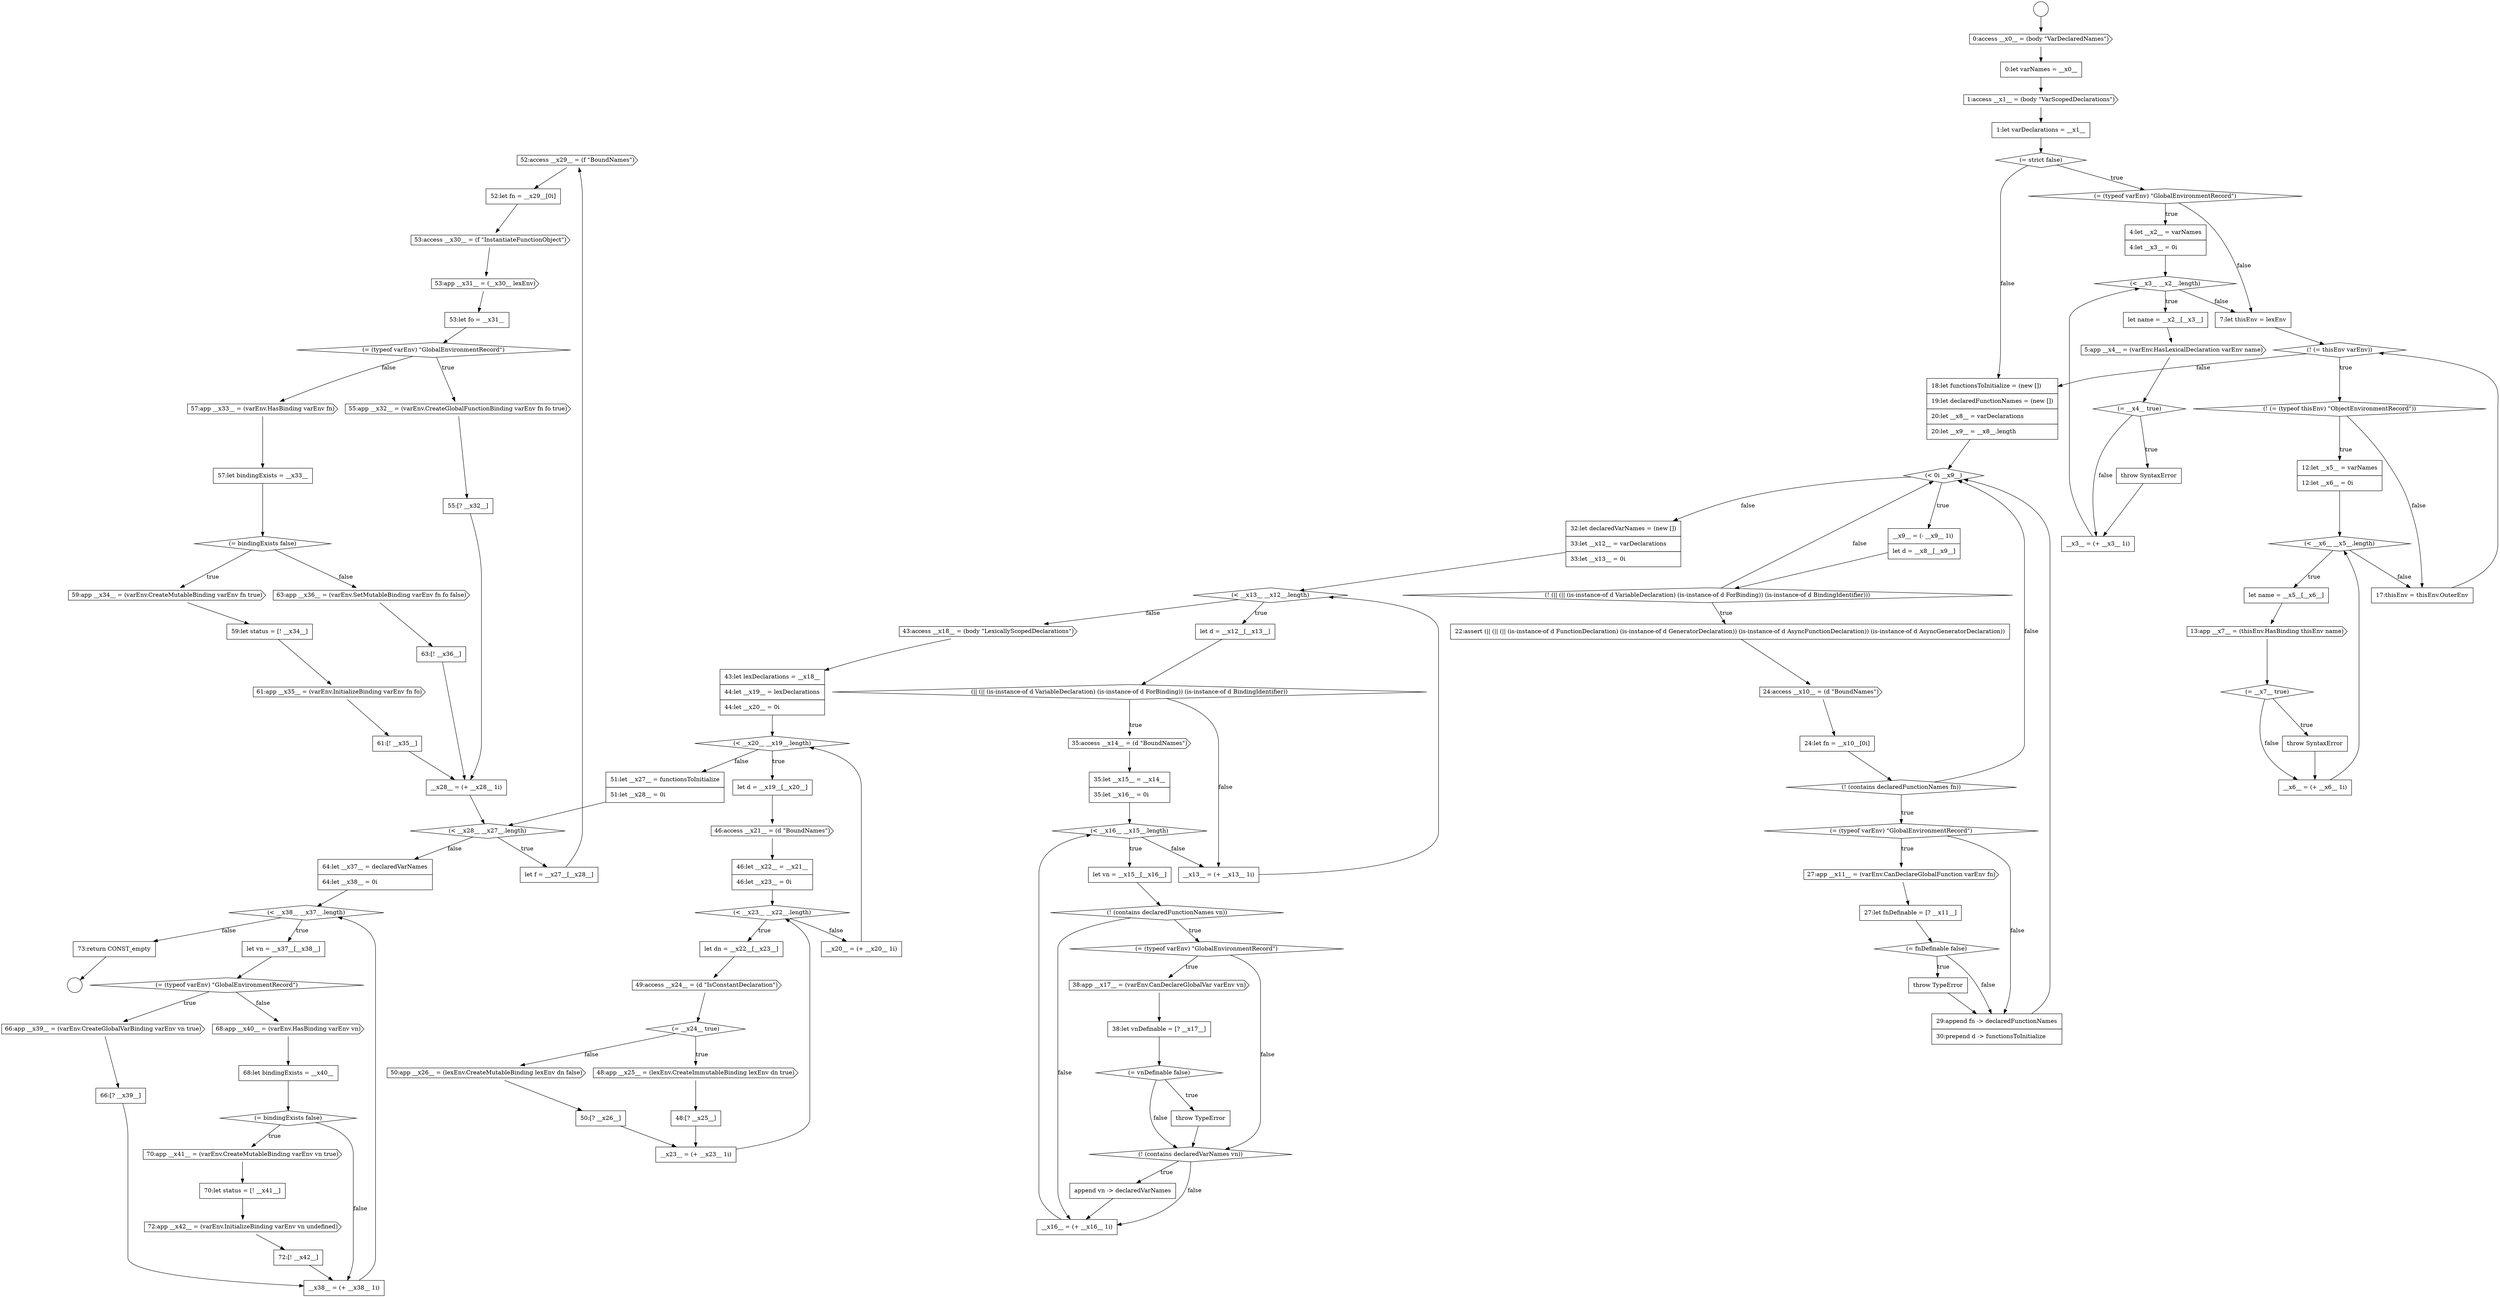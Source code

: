digraph {
  node12052 [shape=cds, label=<<font color="black">52:access __x29__ = (f &quot;BoundNames&quot;)</font>> color="black" fillcolor="white" style=filled]
  node11998 [shape=none, margin=0, label=<<font color="black">
    <table border="0" cellborder="1" cellspacing="0" cellpadding="10">
      <tr><td align="left">throw SyntaxError</td></tr>
    </table>
  </font>> color="black" fillcolor="white" style=filled]
  node12055 [shape=cds, label=<<font color="black">53:app __x31__ = (__x30__ lexEnv)</font>> color="black" fillcolor="white" style=filled]
  node12057 [shape=diamond, label=<<font color="black">(= (typeof varEnv) &quot;GlobalEnvironmentRecord&quot;)</font>> color="black" fillcolor="white" style=filled]
  node12030 [shape=none, margin=0, label=<<font color="black">
    <table border="0" cellborder="1" cellspacing="0" cellpadding="10">
      <tr><td align="left">append vn -&gt; declaredVarNames</td></tr>
    </table>
  </font>> color="black" fillcolor="white" style=filled]
  node12013 [shape=none, margin=0, label=<<font color="black">
    <table border="0" cellborder="1" cellspacing="0" cellpadding="10">
      <tr><td align="left">throw TypeError</td></tr>
    </table>
  </font>> color="black" fillcolor="white" style=filled]
  node12040 [shape=none, margin=0, label=<<font color="black">
    <table border="0" cellborder="1" cellspacing="0" cellpadding="10">
      <tr><td align="left">let dn = __x22__[__x23__]</td></tr>
    </table>
  </font>> color="black" fillcolor="white" style=filled]
  node12084 [shape=none, margin=0, label=<<font color="black">
    <table border="0" cellborder="1" cellspacing="0" cellpadding="10">
      <tr><td align="left">73:return CONST_empty</td></tr>
    </table>
  </font>> color="black" fillcolor="white" style=filled]
  node11994 [shape=diamond, label=<<font color="black">(&lt; __x6__ __x5__.length)</font>> color="black" fillcolor="white" style=filled]
  node12077 [shape=none, margin=0, label=<<font color="black">
    <table border="0" cellborder="1" cellspacing="0" cellpadding="10">
      <tr><td align="left">68:let bindingExists = __x40__</td></tr>
    </table>
  </font>> color="black" fillcolor="white" style=filled]
  node12026 [shape=none, margin=0, label=<<font color="black">
    <table border="0" cellborder="1" cellspacing="0" cellpadding="10">
      <tr><td align="left">38:let vnDefinable = [? __x17__]</td></tr>
    </table>
  </font>> color="black" fillcolor="white" style=filled]
  node12009 [shape=diamond, label=<<font color="black">(= (typeof varEnv) &quot;GlobalEnvironmentRecord&quot;)</font>> color="black" fillcolor="white" style=filled]
  node12062 [shape=diamond, label=<<font color="black">(= bindingExists false)</font>> color="black" fillcolor="white" style=filled]
  node11977 [shape=cds, label=<<font color="black">0:access __x0__ = (body &quot;VarDeclaredNames&quot;)</font>> color="black" fillcolor="white" style=filled]
  node11976 [shape=circle label=" " color="black" fillcolor="white" style=filled]
  node12046 [shape=none, margin=0, label=<<font color="black">
    <table border="0" cellborder="1" cellspacing="0" cellpadding="10">
      <tr><td align="left">50:[? __x26__]</td></tr>
    </table>
  </font>> color="black" fillcolor="white" style=filled]
  node12065 [shape=cds, label=<<font color="black">61:app __x35__ = (varEnv.InitializeBinding varEnv fn fo)</font>> color="black" fillcolor="white" style=filled]
  node12003 [shape=none, margin=0, label=<<font color="black">
    <table border="0" cellborder="1" cellspacing="0" cellpadding="10">
      <tr><td align="left">__x9__ = (- __x9__ 1i)</td></tr>
      <tr><td align="left">let d = __x8__[__x9__]</td></tr>
    </table>
  </font>> color="black" fillcolor="white" style=filled]
  node11986 [shape=cds, label=<<font color="black">5:app __x4__ = (varEnv.HasLexicalDeclaration varEnv name)</font>> color="black" fillcolor="white" style=filled]
  node11981 [shape=diamond, label=<<font color="black">(= strict false)</font>> color="black" fillcolor="white" style=filled]
  node11991 [shape=diamond, label=<<font color="black">(! (= thisEnv varEnv))</font>> color="black" fillcolor="white" style=filled]
  node12018 [shape=diamond, label=<<font color="black">(|| (|| (is-instance-of d VariableDeclaration) (is-instance-of d ForBinding)) (is-instance-of d BindingIdentifier))</font>> color="black" fillcolor="white" style=filled]
  node12023 [shape=diamond, label=<<font color="black">(! (contains declaredFunctionNames vn))</font>> color="black" fillcolor="white" style=filled]
  node12069 [shape=none, margin=0, label=<<font color="black">
    <table border="0" cellborder="1" cellspacing="0" cellpadding="10">
      <tr><td align="left">__x28__ = (+ __x28__ 1i)</td></tr>
    </table>
  </font>> color="black" fillcolor="white" style=filled]
  node12051 [shape=none, margin=0, label=<<font color="black">
    <table border="0" cellborder="1" cellspacing="0" cellpadding="10">
      <tr><td align="left">let f = __x27__[__x28__]</td></tr>
    </table>
  </font>> color="black" fillcolor="white" style=filled]
  node12041 [shape=cds, label=<<font color="black">49:access __x24__ = (d &quot;IsConstantDeclaration&quot;)</font>> color="black" fillcolor="white" style=filled]
  node12008 [shape=diamond, label=<<font color="black">(! (contains declaredFunctionNames fn))</font>> color="black" fillcolor="white" style=filled]
  node12036 [shape=none, margin=0, label=<<font color="black">
    <table border="0" cellborder="1" cellspacing="0" cellpadding="10">
      <tr><td align="left">let d = __x19__[__x20__]</td></tr>
    </table>
  </font>> color="black" fillcolor="white" style=filled]
  node12029 [shape=diamond, label=<<font color="black">(! (contains declaredVarNames vn))</font>> color="black" fillcolor="white" style=filled]
  node11984 [shape=diamond, label=<<font color="black">(&lt; __x3__ __x2__.length)</font>> color="black" fillcolor="white" style=filled]
  node12068 [shape=none, margin=0, label=<<font color="black">
    <table border="0" cellborder="1" cellspacing="0" cellpadding="10">
      <tr><td align="left">63:[! __x36__]</td></tr>
    </table>
  </font>> color="black" fillcolor="white" style=filled]
  node12073 [shape=diamond, label=<<font color="black">(= (typeof varEnv) &quot;GlobalEnvironmentRecord&quot;)</font>> color="black" fillcolor="white" style=filled]
  node11993 [shape=none, margin=0, label=<<font color="black">
    <table border="0" cellborder="1" cellspacing="0" cellpadding="10">
      <tr><td align="left">12:let __x5__ = varNames</td></tr>
      <tr><td align="left">12:let __x6__ = 0i</td></tr>
    </table>
  </font>> color="black" fillcolor="white" style=filled]
  node12078 [shape=diamond, label=<<font color="black">(= bindingExists false)</font>> color="black" fillcolor="white" style=filled]
  node12012 [shape=diamond, label=<<font color="black">(= fnDefinable false)</font>> color="black" fillcolor="white" style=filled]
  node12083 [shape=none, margin=0, label=<<font color="black">
    <table border="0" cellborder="1" cellspacing="0" cellpadding="10">
      <tr><td align="left">__x38__ = (+ __x38__ 1i)</td></tr>
    </table>
  </font>> color="black" fillcolor="white" style=filled]
  node12037 [shape=cds, label=<<font color="black">46:access __x21__ = (d &quot;BoundNames&quot;)</font>> color="black" fillcolor="white" style=filled]
  node12058 [shape=cds, label=<<font color="black">55:app __x32__ = (varEnv.CreateGlobalFunctionBinding varEnv fn fo true)</font>> color="black" fillcolor="white" style=filled]
  node11980 [shape=none, margin=0, label=<<font color="black">
    <table border="0" cellborder="1" cellspacing="0" cellpadding="10">
      <tr><td align="left">1:let varDeclarations = __x1__</td></tr>
    </table>
  </font>> color="black" fillcolor="white" style=filled]
  node12025 [shape=cds, label=<<font color="black">38:app __x17__ = (varEnv.CanDeclareGlobalVar varEnv vn)</font>> color="black" fillcolor="white" style=filled]
  node12020 [shape=none, margin=0, label=<<font color="black">
    <table border="0" cellborder="1" cellspacing="0" cellpadding="10">
      <tr><td align="left">35:let __x15__ = __x14__</td></tr>
      <tr><td align="left">35:let __x16__ = 0i</td></tr>
    </table>
  </font>> color="black" fillcolor="white" style=filled]
  node12033 [shape=cds, label=<<font color="black">43:access __x18__ = (body &quot;LexicallyScopedDeclarations&quot;)</font>> color="black" fillcolor="white" style=filled]
  node12016 [shape=diamond, label=<<font color="black">(&lt; __x13__ __x12__.length)</font>> color="black" fillcolor="white" style=filled]
  node12063 [shape=cds, label=<<font color="black">59:app __x34__ = (varEnv.CreateMutableBinding varEnv fn true)</font>> color="black" fillcolor="white" style=filled]
  node12019 [shape=cds, label=<<font color="black">35:access __x14__ = (d &quot;BoundNames&quot;)</font>> color="black" fillcolor="white" style=filled]
  node12045 [shape=cds, label=<<font color="black">50:app __x26__ = (lexEnv.CreateMutableBinding lexEnv dn false)</font>> color="black" fillcolor="white" style=filled]
  node12005 [shape=none, margin=0, label=<<font color="black">
    <table border="0" cellborder="1" cellspacing="0" cellpadding="10">
      <tr><td align="left">22:assert (|| (|| (|| (is-instance-of d FunctionDeclaration) (is-instance-of d GeneratorDeclaration)) (is-instance-of d AsyncFunctionDeclaration)) (is-instance-of d AsyncGeneratorDeclaration))</td></tr>
    </table>
  </font>> color="black" fillcolor="white" style=filled]
  node12004 [shape=diamond, label=<<font color="black">(! (|| (|| (is-instance-of d VariableDeclaration) (is-instance-of d ForBinding)) (is-instance-of d BindingIdentifier)))</font>> color="black" fillcolor="white" style=filled]
  node12059 [shape=none, margin=0, label=<<font color="black">
    <table border="0" cellborder="1" cellspacing="0" cellpadding="10">
      <tr><td align="left">55:[? __x32__]</td></tr>
    </table>
  </font>> color="black" fillcolor="white" style=filled]
  node11997 [shape=diamond, label=<<font color="black">(= __x7__ true)</font>> color="black" fillcolor="white" style=filled]
  node12074 [shape=cds, label=<<font color="black">66:app __x39__ = (varEnv.CreateGlobalVarBinding varEnv vn true)</font>> color="black" fillcolor="white" style=filled]
  node11987 [shape=diamond, label=<<font color="black">(= __x4__ true)</font>> color="black" fillcolor="white" style=filled]
  node12072 [shape=none, margin=0, label=<<font color="black">
    <table border="0" cellborder="1" cellspacing="0" cellpadding="10">
      <tr><td align="left">let vn = __x37__[__x38__]</td></tr>
    </table>
  </font>> color="black" fillcolor="white" style=filled]
  node12028 [shape=none, margin=0, label=<<font color="black">
    <table border="0" cellborder="1" cellspacing="0" cellpadding="10">
      <tr><td align="left">throw TypeError</td></tr>
    </table>
  </font>> color="black" fillcolor="white" style=filled]
  node11983 [shape=none, margin=0, label=<<font color="black">
    <table border="0" cellborder="1" cellspacing="0" cellpadding="10">
      <tr><td align="left">4:let __x2__ = varNames</td></tr>
      <tr><td align="left">4:let __x3__ = 0i</td></tr>
    </table>
  </font>> color="black" fillcolor="white" style=filled]
  node12038 [shape=none, margin=0, label=<<font color="black">
    <table border="0" cellborder="1" cellspacing="0" cellpadding="10">
      <tr><td align="left">46:let __x22__ = __x21__</td></tr>
      <tr><td align="left">46:let __x23__ = 0i</td></tr>
    </table>
  </font>> color="black" fillcolor="white" style=filled]
  node12011 [shape=none, margin=0, label=<<font color="black">
    <table border="0" cellborder="1" cellspacing="0" cellpadding="10">
      <tr><td align="left">27:let fnDefinable = [? __x11__]</td></tr>
    </table>
  </font>> color="black" fillcolor="white" style=filled]
  node12067 [shape=cds, label=<<font color="black">63:app __x36__ = (varEnv.SetMutableBinding varEnv fn fo false)</font>> color="black" fillcolor="white" style=filled]
  node12053 [shape=none, margin=0, label=<<font color="black">
    <table border="0" cellborder="1" cellspacing="0" cellpadding="10">
      <tr><td align="left">52:let fn = __x29__[0i]</td></tr>
    </table>
  </font>> color="black" fillcolor="white" style=filled]
  node11996 [shape=cds, label=<<font color="black">13:app __x7__ = (thisEnv.HasBinding thisEnv name)</font>> color="black" fillcolor="white" style=filled]
  node12032 [shape=none, margin=0, label=<<font color="black">
    <table border="0" cellborder="1" cellspacing="0" cellpadding="10">
      <tr><td align="left">__x13__ = (+ __x13__ 1i)</td></tr>
    </table>
  </font>> color="black" fillcolor="white" style=filled]
  node12082 [shape=none, margin=0, label=<<font color="black">
    <table border="0" cellborder="1" cellspacing="0" cellpadding="10">
      <tr><td align="left">72:[! __x42__]</td></tr>
    </table>
  </font>> color="black" fillcolor="white" style=filled]
  node12034 [shape=none, margin=0, label=<<font color="black">
    <table border="0" cellborder="1" cellspacing="0" cellpadding="10">
      <tr><td align="left">43:let lexDeclarations = __x18__</td></tr>
      <tr><td align="left">44:let __x19__ = lexDeclarations</td></tr>
      <tr><td align="left">44:let __x20__ = 0i</td></tr>
    </table>
  </font>> color="black" fillcolor="white" style=filled]
  node11979 [shape=cds, label=<<font color="black">1:access __x1__ = (body &quot;VarScopedDeclarations&quot;)</font>> color="black" fillcolor="white" style=filled]
  node12064 [shape=none, margin=0, label=<<font color="black">
    <table border="0" cellborder="1" cellspacing="0" cellpadding="10">
      <tr><td align="left">59:let status = [! __x34__]</td></tr>
    </table>
  </font>> color="black" fillcolor="white" style=filled]
  node12015 [shape=none, margin=0, label=<<font color="black">
    <table border="0" cellborder="1" cellspacing="0" cellpadding="10">
      <tr><td align="left">32:let declaredVarNames = (new [])</td></tr>
      <tr><td align="left">33:let __x12__ = varDeclarations</td></tr>
      <tr><td align="left">33:let __x13__ = 0i</td></tr>
    </table>
  </font>> color="black" fillcolor="white" style=filled]
  node12049 [shape=none, margin=0, label=<<font color="black">
    <table border="0" cellborder="1" cellspacing="0" cellpadding="10">
      <tr><td align="left">51:let __x27__ = functionsToInitialize</td></tr>
      <tr><td align="left">51:let __x28__ = 0i</td></tr>
    </table>
  </font>> color="black" fillcolor="white" style=filled]
  node12044 [shape=none, margin=0, label=<<font color="black">
    <table border="0" cellborder="1" cellspacing="0" cellpadding="10">
      <tr><td align="left">48:[? __x25__]</td></tr>
    </table>
  </font>> color="black" fillcolor="white" style=filled]
  node12000 [shape=none, margin=0, label=<<font color="black">
    <table border="0" cellborder="1" cellspacing="0" cellpadding="10">
      <tr><td align="left">17:thisEnv = thisEnv.OuterEnv</td></tr>
    </table>
  </font>> color="black" fillcolor="white" style=filled]
  node12079 [shape=cds, label=<<font color="black">70:app __x41__ = (varEnv.CreateMutableBinding varEnv vn true)</font>> color="black" fillcolor="white" style=filled]
  node12006 [shape=cds, label=<<font color="black">24:access __x10__ = (d &quot;BoundNames&quot;)</font>> color="black" fillcolor="white" style=filled]
  node12060 [shape=cds, label=<<font color="black">57:app __x33__ = (varEnv.HasBinding varEnv fn)</font>> color="black" fillcolor="white" style=filled]
  node12021 [shape=diamond, label=<<font color="black">(&lt; __x16__ __x15__.length)</font>> color="black" fillcolor="white" style=filled]
  node12048 [shape=none, margin=0, label=<<font color="black">
    <table border="0" cellborder="1" cellspacing="0" cellpadding="10">
      <tr><td align="left">__x20__ = (+ __x20__ 1i)</td></tr>
    </table>
  </font>> color="black" fillcolor="white" style=filled]
  node12075 [shape=none, margin=0, label=<<font color="black">
    <table border="0" cellborder="1" cellspacing="0" cellpadding="10">
      <tr><td align="left">66:[? __x39__]</td></tr>
    </table>
  </font>> color="black" fillcolor="white" style=filled]
  node12043 [shape=cds, label=<<font color="black">48:app __x25__ = (lexEnv.CreateImmutableBinding lexEnv dn true)</font>> color="black" fillcolor="white" style=filled]
  node12056 [shape=none, margin=0, label=<<font color="black">
    <table border="0" cellborder="1" cellspacing="0" cellpadding="10">
      <tr><td align="left">53:let fo = __x31__</td></tr>
    </table>
  </font>> color="black" fillcolor="white" style=filled]
  node11989 [shape=none, margin=0, label=<<font color="black">
    <table border="0" cellborder="1" cellspacing="0" cellpadding="10">
      <tr><td align="left">__x3__ = (+ __x3__ 1i)</td></tr>
    </table>
  </font>> color="black" fillcolor="white" style=filled]
  node11988 [shape=none, margin=0, label=<<font color="black">
    <table border="0" cellborder="1" cellspacing="0" cellpadding="10">
      <tr><td align="left">throw SyntaxError</td></tr>
    </table>
  </font>> color="black" fillcolor="white" style=filled]
  node12071 [shape=diamond, label=<<font color="black">(&lt; __x38__ __x37__.length)</font>> color="black" fillcolor="white" style=filled]
  node12001 [shape=none, margin=0, label=<<font color="black">
    <table border="0" cellborder="1" cellspacing="0" cellpadding="10">
      <tr><td align="left">18:let functionsToInitialize = (new [])</td></tr>
      <tr><td align="left">19:let declaredFunctionNames = (new [])</td></tr>
      <tr><td align="left">20:let __x8__ = varDeclarations</td></tr>
      <tr><td align="left">20:let __x9__ = __x8__.length</td></tr>
    </table>
  </font>> color="black" fillcolor="white" style=filled]
  node12014 [shape=none, margin=0, label=<<font color="black">
    <table border="0" cellborder="1" cellspacing="0" cellpadding="10">
      <tr><td align="left">29:append fn -&gt; declaredFunctionNames</td></tr>
      <tr><td align="left">30:prepend d -&gt; functionsToInitialize</td></tr>
    </table>
  </font>> color="black" fillcolor="white" style=filled]
  node12054 [shape=cds, label=<<font color="black">53:access __x30__ = (f &quot;InstantiateFunctionObject&quot;)</font>> color="black" fillcolor="white" style=filled]
  node12039 [shape=diamond, label=<<font color="black">(&lt; __x23__ __x22__.length)</font>> color="black" fillcolor="white" style=filled]
  node11978 [shape=none, margin=0, label=<<font color="black">
    <table border="0" cellborder="1" cellspacing="0" cellpadding="10">
      <tr><td align="left">0:let varNames = __x0__</td></tr>
    </table>
  </font>> color="black" fillcolor="white" style=filled]
  node11995 [shape=none, margin=0, label=<<font color="black">
    <table border="0" cellborder="1" cellspacing="0" cellpadding="10">
      <tr><td align="left">let name = __x5__[__x6__]</td></tr>
    </table>
  </font>> color="black" fillcolor="white" style=filled]
  node12027 [shape=diamond, label=<<font color="black">(= vnDefinable false)</font>> color="black" fillcolor="white" style=filled]
  node12010 [shape=cds, label=<<font color="black">27:app __x11__ = (varEnv.CanDeclareGlobalFunction varEnv fn)</font>> color="black" fillcolor="white" style=filled]
  node12066 [shape=none, margin=0, label=<<font color="black">
    <table border="0" cellborder="1" cellspacing="0" cellpadding="10">
      <tr><td align="left">61:[! __x35__]</td></tr>
    </table>
  </font>> color="black" fillcolor="white" style=filled]
  node12061 [shape=none, margin=0, label=<<font color="black">
    <table border="0" cellborder="1" cellspacing="0" cellpadding="10">
      <tr><td align="left">57:let bindingExists = __x33__</td></tr>
    </table>
  </font>> color="black" fillcolor="white" style=filled]
  node12050 [shape=diamond, label=<<font color="black">(&lt; __x28__ __x27__.length)</font>> color="black" fillcolor="white" style=filled]
  node11999 [shape=none, margin=0, label=<<font color="black">
    <table border="0" cellborder="1" cellspacing="0" cellpadding="10">
      <tr><td align="left">__x6__ = (+ __x6__ 1i)</td></tr>
    </table>
  </font>> color="black" fillcolor="white" style=filled]
  node12080 [shape=none, margin=0, label=<<font color="black">
    <table border="0" cellborder="1" cellspacing="0" cellpadding="10">
      <tr><td align="left">70:let status = [! __x41__]</td></tr>
    </table>
  </font>> color="black" fillcolor="white" style=filled]
  node12031 [shape=none, margin=0, label=<<font color="black">
    <table border="0" cellborder="1" cellspacing="0" cellpadding="10">
      <tr><td align="left">__x16__ = (+ __x16__ 1i)</td></tr>
    </table>
  </font>> color="black" fillcolor="white" style=filled]
  node11982 [shape=diamond, label=<<font color="black">(= (typeof varEnv) &quot;GlobalEnvironmentRecord&quot;)</font>> color="black" fillcolor="white" style=filled]
  node12081 [shape=cds, label=<<font color="black">72:app __x42__ = (varEnv.InitializeBinding varEnv vn undefined)</font>> color="black" fillcolor="white" style=filled]
  node11975 [shape=circle label=" " color="black" fillcolor="white" style=filled]
  node12076 [shape=cds, label=<<font color="black">68:app __x40__ = (varEnv.HasBinding varEnv vn)</font>> color="black" fillcolor="white" style=filled]
  node12024 [shape=diamond, label=<<font color="black">(= (typeof varEnv) &quot;GlobalEnvironmentRecord&quot;)</font>> color="black" fillcolor="white" style=filled]
  node12022 [shape=none, margin=0, label=<<font color="black">
    <table border="0" cellborder="1" cellspacing="0" cellpadding="10">
      <tr><td align="left">let vn = __x15__[__x16__]</td></tr>
    </table>
  </font>> color="black" fillcolor="white" style=filled]
  node12002 [shape=diamond, label=<<font color="black">(&lt; 0i __x9__)</font>> color="black" fillcolor="white" style=filled]
  node12042 [shape=diamond, label=<<font color="black">(= __x24__ true)</font>> color="black" fillcolor="white" style=filled]
  node12007 [shape=none, margin=0, label=<<font color="black">
    <table border="0" cellborder="1" cellspacing="0" cellpadding="10">
      <tr><td align="left">24:let fn = __x10__[0i]</td></tr>
    </table>
  </font>> color="black" fillcolor="white" style=filled]
  node12035 [shape=diamond, label=<<font color="black">(&lt; __x20__ __x19__.length)</font>> color="black" fillcolor="white" style=filled]
  node11990 [shape=none, margin=0, label=<<font color="black">
    <table border="0" cellborder="1" cellspacing="0" cellpadding="10">
      <tr><td align="left">7:let thisEnv = lexEnv</td></tr>
    </table>
  </font>> color="black" fillcolor="white" style=filled]
  node11992 [shape=diamond, label=<<font color="black">(! (= (typeof thisEnv) &quot;ObjectEnvironmentRecord&quot;))</font>> color="black" fillcolor="white" style=filled]
  node12017 [shape=none, margin=0, label=<<font color="black">
    <table border="0" cellborder="1" cellspacing="0" cellpadding="10">
      <tr><td align="left">let d = __x12__[__x13__]</td></tr>
    </table>
  </font>> color="black" fillcolor="white" style=filled]
  node11985 [shape=none, margin=0, label=<<font color="black">
    <table border="0" cellborder="1" cellspacing="0" cellpadding="10">
      <tr><td align="left">let name = __x2__[__x3__]</td></tr>
    </table>
  </font>> color="black" fillcolor="white" style=filled]
  node12070 [shape=none, margin=0, label=<<font color="black">
    <table border="0" cellborder="1" cellspacing="0" cellpadding="10">
      <tr><td align="left">64:let __x37__ = declaredVarNames</td></tr>
      <tr><td align="left">64:let __x38__ = 0i</td></tr>
    </table>
  </font>> color="black" fillcolor="white" style=filled]
  node12047 [shape=none, margin=0, label=<<font color="black">
    <table border="0" cellborder="1" cellspacing="0" cellpadding="10">
      <tr><td align="left">__x23__ = (+ __x23__ 1i)</td></tr>
    </table>
  </font>> color="black" fillcolor="white" style=filled]
  node11996 -> node11997 [ color="black"]
  node12082 -> node12083 [ color="black"]
  node12000 -> node11991 [ color="black"]
  node12005 -> node12006 [ color="black"]
  node12065 -> node12066 [ color="black"]
  node12072 -> node12073 [ color="black"]
  node12059 -> node12069 [ color="black"]
  node11986 -> node11987 [ color="black"]
  node12007 -> node12008 [ color="black"]
  node12028 -> node12029 [ color="black"]
  node12015 -> node12016 [ color="black"]
  node12011 -> node12012 [ color="black"]
  node12039 -> node12040 [label=<<font color="black">true</font>> color="black"]
  node12039 -> node12048 [label=<<font color="black">false</font>> color="black"]
  node12001 -> node12002 [ color="black"]
  node12027 -> node12028 [label=<<font color="black">true</font>> color="black"]
  node12027 -> node12029 [label=<<font color="black">false</font>> color="black"]
  node12013 -> node12014 [ color="black"]
  node12083 -> node12071 [ color="black"]
  node12018 -> node12019 [label=<<font color="black">true</font>> color="black"]
  node12018 -> node12032 [label=<<font color="black">false</font>> color="black"]
  node12041 -> node12042 [ color="black"]
  node11984 -> node11985 [label=<<font color="black">true</font>> color="black"]
  node11984 -> node11990 [label=<<font color="black">false</font>> color="black"]
  node11979 -> node11980 [ color="black"]
  node12084 -> node11976 [ color="black"]
  node11987 -> node11988 [label=<<font color="black">true</font>> color="black"]
  node11987 -> node11989 [label=<<font color="black">false</font>> color="black"]
  node12026 -> node12027 [ color="black"]
  node12066 -> node12069 [ color="black"]
  node12006 -> node12007 [ color="black"]
  node11977 -> node11978 [ color="black"]
  node12022 -> node12023 [ color="black"]
  node12053 -> node12054 [ color="black"]
  node12031 -> node12021 [ color="black"]
  node12045 -> node12046 [ color="black"]
  node11999 -> node11994 [ color="black"]
  node11980 -> node11981 [ color="black"]
  node11981 -> node11982 [label=<<font color="black">true</font>> color="black"]
  node11981 -> node12001 [label=<<font color="black">false</font>> color="black"]
  node12068 -> node12069 [ color="black"]
  node12054 -> node12055 [ color="black"]
  node12034 -> node12035 [ color="black"]
  node12063 -> node12064 [ color="black"]
  node11985 -> node11986 [ color="black"]
  node12077 -> node12078 [ color="black"]
  node12070 -> node12071 [ color="black"]
  node12052 -> node12053 [ color="black"]
  node12061 -> node12062 [ color="black"]
  node12073 -> node12074 [label=<<font color="black">true</font>> color="black"]
  node12073 -> node12076 [label=<<font color="black">false</font>> color="black"]
  node12036 -> node12037 [ color="black"]
  node12062 -> node12063 [label=<<font color="black">true</font>> color="black"]
  node12062 -> node12067 [label=<<font color="black">false</font>> color="black"]
  node12017 -> node12018 [ color="black"]
  node12042 -> node12043 [label=<<font color="black">true</font>> color="black"]
  node12042 -> node12045 [label=<<font color="black">false</font>> color="black"]
  node12046 -> node12047 [ color="black"]
  node12049 -> node12050 [ color="black"]
  node12056 -> node12057 [ color="black"]
  node12069 -> node12050 [ color="black"]
  node12037 -> node12038 [ color="black"]
  node12033 -> node12034 [ color="black"]
  node11978 -> node11979 [ color="black"]
  node11994 -> node11995 [label=<<font color="black">true</font>> color="black"]
  node11994 -> node12000 [label=<<font color="black">false</font>> color="black"]
  node12055 -> node12056 [ color="black"]
  node12060 -> node12061 [ color="black"]
  node12016 -> node12017 [label=<<font color="black">true</font>> color="black"]
  node12016 -> node12033 [label=<<font color="black">false</font>> color="black"]
  node12079 -> node12080 [ color="black"]
  node12051 -> node12052 [ color="black"]
  node12010 -> node12011 [ color="black"]
  node12012 -> node12013 [label=<<font color="black">true</font>> color="black"]
  node12012 -> node12014 [label=<<font color="black">false</font>> color="black"]
  node11989 -> node11984 [ color="black"]
  node11997 -> node11998 [label=<<font color="black">true</font>> color="black"]
  node11997 -> node11999 [label=<<font color="black">false</font>> color="black"]
  node12020 -> node12021 [ color="black"]
  node12024 -> node12025 [label=<<font color="black">true</font>> color="black"]
  node12024 -> node12029 [label=<<font color="black">false</font>> color="black"]
  node11998 -> node11999 [ color="black"]
  node12044 -> node12047 [ color="black"]
  node12014 -> node12002 [ color="black"]
  node12032 -> node12016 [ color="black"]
  node12064 -> node12065 [ color="black"]
  node11995 -> node11996 [ color="black"]
  node12050 -> node12051 [label=<<font color="black">true</font>> color="black"]
  node12050 -> node12070 [label=<<font color="black">false</font>> color="black"]
  node12030 -> node12031 [ color="black"]
  node11993 -> node11994 [ color="black"]
  node12004 -> node12005 [label=<<font color="black">true</font>> color="black"]
  node12004 -> node12002 [label=<<font color="black">false</font>> color="black"]
  node12040 -> node12041 [ color="black"]
  node12019 -> node12020 [ color="black"]
  node12048 -> node12035 [ color="black"]
  node12076 -> node12077 [ color="black"]
  node12078 -> node12079 [label=<<font color="black">true</font>> color="black"]
  node12078 -> node12083 [label=<<font color="black">false</font>> color="black"]
  node12075 -> node12083 [ color="black"]
  node12067 -> node12068 [ color="black"]
  node12002 -> node12003 [label=<<font color="black">true</font>> color="black"]
  node12002 -> node12015 [label=<<font color="black">false</font>> color="black"]
  node12021 -> node12022 [label=<<font color="black">true</font>> color="black"]
  node12021 -> node12032 [label=<<font color="black">false</font>> color="black"]
  node11983 -> node11984 [ color="black"]
  node12080 -> node12081 [ color="black"]
  node11988 -> node11989 [ color="black"]
  node12009 -> node12010 [label=<<font color="black">true</font>> color="black"]
  node12009 -> node12014 [label=<<font color="black">false</font>> color="black"]
  node12058 -> node12059 [ color="black"]
  node12047 -> node12039 [ color="black"]
  node12074 -> node12075 [ color="black"]
  node12008 -> node12009 [label=<<font color="black">true</font>> color="black"]
  node12008 -> node12002 [label=<<font color="black">false</font>> color="black"]
  node11991 -> node11992 [label=<<font color="black">true</font>> color="black"]
  node11991 -> node12001 [label=<<font color="black">false</font>> color="black"]
  node12057 -> node12058 [label=<<font color="black">true</font>> color="black"]
  node12057 -> node12060 [label=<<font color="black">false</font>> color="black"]
  node11990 -> node11991 [ color="black"]
  node11975 -> node11977 [ color="black"]
  node12003 -> node12004 [ color="black"]
  node11992 -> node11993 [label=<<font color="black">true</font>> color="black"]
  node11992 -> node12000 [label=<<font color="black">false</font>> color="black"]
  node12081 -> node12082 [ color="black"]
  node12038 -> node12039 [ color="black"]
  node12035 -> node12036 [label=<<font color="black">true</font>> color="black"]
  node12035 -> node12049 [label=<<font color="black">false</font>> color="black"]
  node12043 -> node12044 [ color="black"]
  node12071 -> node12072 [label=<<font color="black">true</font>> color="black"]
  node12071 -> node12084 [label=<<font color="black">false</font>> color="black"]
  node12029 -> node12030 [label=<<font color="black">true</font>> color="black"]
  node12029 -> node12031 [label=<<font color="black">false</font>> color="black"]
  node12025 -> node12026 [ color="black"]
  node11982 -> node11983 [label=<<font color="black">true</font>> color="black"]
  node11982 -> node11990 [label=<<font color="black">false</font>> color="black"]
  node12023 -> node12024 [label=<<font color="black">true</font>> color="black"]
  node12023 -> node12031 [label=<<font color="black">false</font>> color="black"]
}
